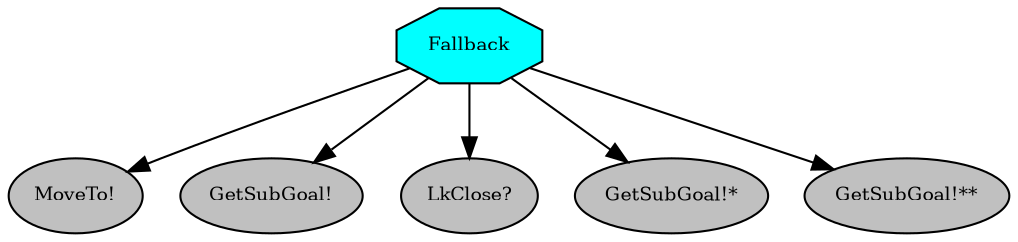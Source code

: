 digraph pastafarianism {
ordering=out;
graph [fontname="times-roman"];
node [fontname="times-roman"];
edge [fontname="times-roman"];
Fallback [fillcolor=cyan, fontcolor=black, fontsize=9, label=Fallback, shape=octagon, style=filled];
"MoveTo!" [fillcolor=gray, fontcolor=black, fontsize=9, label="MoveTo!", shape=ellipse, style=filled];
Fallback -> "MoveTo!";
"GetSubGoal!" [fillcolor=gray, fontcolor=black, fontsize=9, label="GetSubGoal!", shape=ellipse, style=filled];
Fallback -> "GetSubGoal!";
"LkClose?" [fillcolor=gray, fontcolor=black, fontsize=9, label="LkClose?", shape=ellipse, style=filled];
Fallback -> "LkClose?";
"GetSubGoal!*" [fillcolor=gray, fontcolor=black, fontsize=9, label="GetSubGoal!*", shape=ellipse, style=filled];
Fallback -> "GetSubGoal!*";
"GetSubGoal!**" [fillcolor=gray, fontcolor=black, fontsize=9, label="GetSubGoal!**", shape=ellipse, style=filled];
Fallback -> "GetSubGoal!**";
}
